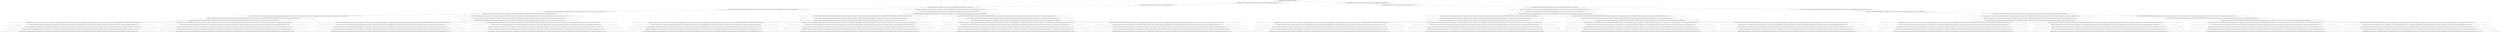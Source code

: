 Digraph G {
size = "500,500";
0 [ label = " [ 24:(handempty) 26:(free location1) 28:(free location2) ] :: (human_place plank2) :: 1" ]; 
1 [ label = " [ 8:(orientation plank2 sideways) 16:(clearplank plank2) 24:(handempty) 28:(free location2) 34:(human_placed plank2 location1) ] :: (pickup_plank_from_region yumi plank2 region_3 location1) :: 0.2" ]; 
0->1 ;
2 [ label = " [ 8:(orientation plank2 sideways) 16:(clearplank plank2) 24:(handempty) 26:(free location1) 36:(human_placed plank2 location2) ] :: (pickup_plank_from_region yumi plank2 region_3 location2) :: 0.8" ]; 
0->2 ;
3 [ label = " [ 8:(orientation plank2 sideways) 26:(free location1) 28:(free location2) 62:(ingripper plank2) ] :: (putdown_plank_vertically_ontable yumi plank2) :: 0.2" ]; 
1->3 ;
4 [ label = " [ 8:(orientation plank2 sideways) 26:(free location1) 28:(free location2) 62:(ingripper plank2) ] :: (putdown_plank_vertically_ontable yumi plank2) :: 0.8" ]; 
2->4 ;
5 [ label = " [ 6:(ontable plank2) 8:(orientation plank2 sideways) 16:(clearplank plank2) 24:(handempty) 26:(free location1) 28:(free location2) 96:(placed plank2) 104:(orientation plank2 vertical) ] :: (human_place plank1) :: 0.2" ]; 
3->5 ;
6 [ label = " [ 6:(ontable plank2) 8:(orientation plank2 sideways) 16:(clearplank plank2) 24:(handempty) 26:(free location1) 28:(free location2) 96:(placed plank2) 104:(orientation plank2 vertical) ] :: (human_place plank1) :: 0.8" ]; 
4->6 ;
7 [ label = " [ 4:(orientation plank1 sideways) 6:(ontable plank2) 8:(orientation plank2 sideways) 14:(clearplank plank1) 16:(clearplank plank2) 24:(handempty) 28:(free location2) 30:(human_placed plank1 location1) 96:(placed plank2) 104:(orientation plank2 vertical) ] :: (pickup_plank_from_region yumi plank1 region_3 location1) :: 0.04" ]; 
5->7 ;
8 [ label = " [ 4:(orientation plank1 sideways) 6:(ontable plank2) 8:(orientation plank2 sideways) 14:(clearplank plank1) 16:(clearplank plank2) 24:(handempty) 26:(free location1) 32:(human_placed plank1 location2) 96:(placed plank2) 104:(orientation plank2 vertical) ] :: (pickup_plank_from_region yumi plank1 region_3 location2) :: 0.16" ]; 
5->8 ;
9 [ label = " [ 4:(orientation plank1 sideways) 6:(ontable plank2) 8:(orientation plank2 sideways) 14:(clearplank plank1) 16:(clearplank plank2) 24:(handempty) 28:(free location2) 30:(human_placed plank1 location1) 96:(placed plank2) 104:(orientation plank2 vertical) ] :: (pickup_plank_from_region yumi plank1 region_3 location1) :: 0.16" ]; 
6->9 ;
10 [ label = " [ 4:(orientation plank1 sideways) 6:(ontable plank2) 8:(orientation plank2 sideways) 14:(clearplank plank1) 16:(clearplank plank2) 24:(handempty) 26:(free location1) 32:(human_placed plank1 location2) 96:(placed plank2) 104:(orientation plank2 vertical) ] :: (pickup_plank_from_region yumi plank1 region_3 location2) :: 0.64" ]; 
6->10 ;
11 [ label = " [ 4:(orientation plank1 sideways) 6:(ontable plank2) 8:(orientation plank2 sideways) 16:(clearplank plank2) 26:(free location1) 28:(free location2) 52:(ingripper plank1) 96:(placed plank2) 104:(orientation plank2 vertical) ] :: (putdown_plank_vertically_ontable yumi plank1) :: 0.04" ]; 
7->11 ;
12 [ label = " [ 4:(orientation plank1 sideways) 6:(ontable plank2) 8:(orientation plank2 sideways) 16:(clearplank plank2) 26:(free location1) 28:(free location2) 52:(ingripper plank1) 96:(placed plank2) 104:(orientation plank2 vertical) ] :: (putdown_plank_vertically_ontable yumi plank1) :: 0.16" ]; 
8->12 ;
13 [ label = " [ 4:(orientation plank1 sideways) 6:(ontable plank2) 8:(orientation plank2 sideways) 16:(clearplank plank2) 26:(free location1) 28:(free location2) 52:(ingripper plank1) 96:(placed plank2) 104:(orientation plank2 vertical) ] :: (putdown_plank_vertically_ontable yumi plank1) :: 0.16" ]; 
9->13 ;
14 [ label = " [ 4:(orientation plank1 sideways) 6:(ontable plank2) 8:(orientation plank2 sideways) 16:(clearplank plank2) 26:(free location1) 28:(free location2) 52:(ingripper plank1) 96:(placed plank2) 104:(orientation plank2 vertical) ] :: (putdown_plank_vertically_ontable yumi plank1) :: 0.64" ]; 
10->14 ;
15 [ label = " [ 2:(ontable plank1) 4:(orientation plank1 sideways) 6:(ontable plank2) 8:(orientation plank2 sideways) 14:(clearplank plank1) 16:(clearplank plank2) 24:(handempty) 26:(free location1) 28:(free location2) 94:(placed plank1) 96:(placed plank2) 104:(orientation plank2 vertical) 128:(orientation plank1 vertical) ] :: (human_place plank4) :: 0.04" ]; 
11->15 ;
16 [ label = " [ 2:(ontable plank1) 4:(orientation plank1 sideways) 6:(ontable plank2) 8:(orientation plank2 sideways) 14:(clearplank plank1) 16:(clearplank plank2) 24:(handempty) 26:(free location1) 28:(free location2) 94:(placed plank1) 96:(placed plank2) 104:(orientation plank2 vertical) 128:(orientation plank1 vertical) ] :: (human_place plank4) :: 0.16" ]; 
12->16 ;
17 [ label = " [ 2:(ontable plank1) 4:(orientation plank1 sideways) 6:(ontable plank2) 8:(orientation plank2 sideways) 14:(clearplank plank1) 16:(clearplank plank2) 24:(handempty) 26:(free location1) 28:(free location2) 94:(placed plank1) 96:(placed plank2) 104:(orientation plank2 vertical) 128:(orientation plank1 vertical) ] :: (human_place plank4) :: 0.16" ]; 
13->17 ;
18 [ label = " [ 2:(ontable plank1) 4:(orientation plank1 sideways) 6:(ontable plank2) 8:(orientation plank2 sideways) 14:(clearplank plank1) 16:(clearplank plank2) 24:(handempty) 26:(free location1) 28:(free location2) 94:(placed plank1) 96:(placed plank2) 104:(orientation plank2 vertical) 128:(orientation plank1 vertical) ] :: (human_place plank4) :: 0.64" ]; 
14->18 ;
19 [ label = " [ 2:(ontable plank1) 4:(orientation plank1 sideways) 6:(ontable plank2) 8:(orientation plank2 sideways) 14:(clearplank plank1) 16:(clearplank plank2) 20:(orientation plank4 sideways) 24:(handempty) 28:(free location2) 44:(human_placed plank4 location1) 46:(clearplank plank4) 94:(placed plank1) 96:(placed plank2) 104:(orientation plank2 vertical) 128:(orientation plank1 vertical) ] :: (pickup_plank_from_region yumi plank4 region_3 location1) :: 0.008" ]; 
15->19 ;
20 [ label = " [ 2:(ontable plank1) 4:(orientation plank1 sideways) 6:(ontable plank2) 8:(orientation plank2 sideways) 14:(clearplank plank1) 16:(clearplank plank2) 20:(orientation plank4 sideways) 24:(handempty) 26:(free location1) 46:(clearplank plank4) 48:(human_placed plank4 location2) 94:(placed plank1) 96:(placed plank2) 104:(orientation plank2 vertical) 128:(orientation plank1 vertical) ] :: (pickup_plank_from_region yumi plank4 region_3 location2) :: 0.032" ]; 
15->20 ;
21 [ label = " [ 2:(ontable plank1) 4:(orientation plank1 sideways) 6:(ontable plank2) 8:(orientation plank2 sideways) 14:(clearplank plank1) 16:(clearplank plank2) 20:(orientation plank4 sideways) 24:(handempty) 28:(free location2) 44:(human_placed plank4 location1) 46:(clearplank plank4) 94:(placed plank1) 96:(placed plank2) 104:(orientation plank2 vertical) 128:(orientation plank1 vertical) ] :: (pickup_plank_from_region yumi plank4 region_3 location1) :: 0.032" ]; 
16->21 ;
22 [ label = " [ 2:(ontable plank1) 4:(orientation plank1 sideways) 6:(ontable plank2) 8:(orientation plank2 sideways) 14:(clearplank plank1) 16:(clearplank plank2) 20:(orientation plank4 sideways) 24:(handempty) 26:(free location1) 46:(clearplank plank4) 48:(human_placed plank4 location2) 94:(placed plank1) 96:(placed plank2) 104:(orientation plank2 vertical) 128:(orientation plank1 vertical) ] :: (pickup_plank_from_region yumi plank4 region_3 location2) :: 0.128" ]; 
16->22 ;
23 [ label = " [ 2:(ontable plank1) 4:(orientation plank1 sideways) 6:(ontable plank2) 8:(orientation plank2 sideways) 14:(clearplank plank1) 16:(clearplank plank2) 20:(orientation plank4 sideways) 24:(handempty) 28:(free location2) 44:(human_placed plank4 location1) 46:(clearplank plank4) 94:(placed plank1) 96:(placed plank2) 104:(orientation plank2 vertical) 128:(orientation plank1 vertical) ] :: (pickup_plank_from_region yumi plank4 region_3 location1) :: 0.032" ]; 
17->23 ;
24 [ label = " [ 2:(ontable plank1) 4:(orientation plank1 sideways) 6:(ontable plank2) 8:(orientation plank2 sideways) 14:(clearplank plank1) 16:(clearplank plank2) 20:(orientation plank4 sideways) 24:(handempty) 26:(free location1) 46:(clearplank plank4) 48:(human_placed plank4 location2) 94:(placed plank1) 96:(placed plank2) 104:(orientation plank2 vertical) 128:(orientation plank1 vertical) ] :: (pickup_plank_from_region yumi plank4 region_3 location2) :: 0.128" ]; 
17->24 ;
25 [ label = " [ 2:(ontable plank1) 4:(orientation plank1 sideways) 6:(ontable plank2) 8:(orientation plank2 sideways) 14:(clearplank plank1) 16:(clearplank plank2) 20:(orientation plank4 sideways) 24:(handempty) 28:(free location2) 44:(human_placed plank4 location1) 46:(clearplank plank4) 94:(placed plank1) 96:(placed plank2) 104:(orientation plank2 vertical) 128:(orientation plank1 vertical) ] :: (pickup_plank_from_region yumi plank4 region_3 location1) :: 0.128" ]; 
18->25 ;
26 [ label = " [ 2:(ontable plank1) 4:(orientation plank1 sideways) 6:(ontable plank2) 8:(orientation plank2 sideways) 14:(clearplank plank1) 16:(clearplank plank2) 20:(orientation plank4 sideways) 24:(handempty) 26:(free location1) 46:(clearplank plank4) 48:(human_placed plank4 location2) 94:(placed plank1) 96:(placed plank2) 104:(orientation plank2 vertical) 128:(orientation plank1 vertical) ] :: (pickup_plank_from_region yumi plank4 region_3 location2) :: 0.512" ]; 
18->26 ;
27 [ label = " [ 2:(ontable plank1) 4:(orientation plank1 sideways) 6:(ontable plank2) 8:(orientation plank2 sideways) 14:(clearplank plank1) 16:(clearplank plank2) 20:(orientation plank4 sideways) 26:(free location1) 28:(free location2) 84:(ingripper plank4) 94:(placed plank1) 96:(placed plank2) 104:(orientation plank2 vertical) 128:(orientation plank1 vertical) ] :: (putdown_plank_sideways_ondoubleplank yumi plank4 plank1 plank2) :: 0.008" ]; 
19->27 ;
28 [ label = " [ 2:(ontable plank1) 4:(orientation plank1 sideways) 6:(ontable plank2) 8:(orientation plank2 sideways) 14:(clearplank plank1) 16:(clearplank plank2) 20:(orientation plank4 sideways) 26:(free location1) 28:(free location2) 84:(ingripper plank4) 94:(placed plank1) 96:(placed plank2) 104:(orientation plank2 vertical) 128:(orientation plank1 vertical) ] :: (putdown_plank_sideways_ondoubleplank yumi plank4 plank1 plank2) :: 0.032" ]; 
20->28 ;
29 [ label = " [ 2:(ontable plank1) 4:(orientation plank1 sideways) 6:(ontable plank2) 8:(orientation plank2 sideways) 14:(clearplank plank1) 16:(clearplank plank2) 20:(orientation plank4 sideways) 26:(free location1) 28:(free location2) 84:(ingripper plank4) 94:(placed plank1) 96:(placed plank2) 104:(orientation plank2 vertical) 128:(orientation plank1 vertical) ] :: (putdown_plank_sideways_ondoubleplank yumi plank4 plank1 plank2) :: 0.032" ]; 
21->29 ;
30 [ label = " [ 2:(ontable plank1) 4:(orientation plank1 sideways) 6:(ontable plank2) 8:(orientation plank2 sideways) 14:(clearplank plank1) 16:(clearplank plank2) 20:(orientation plank4 sideways) 26:(free location1) 28:(free location2) 84:(ingripper plank4) 94:(placed plank1) 96:(placed plank2) 104:(orientation plank2 vertical) 128:(orientation plank1 vertical) ] :: (putdown_plank_sideways_ondoubleplank yumi plank4 plank1 plank2) :: 0.128" ]; 
22->30 ;
31 [ label = " [ 2:(ontable plank1) 4:(orientation plank1 sideways) 6:(ontable plank2) 8:(orientation plank2 sideways) 14:(clearplank plank1) 16:(clearplank plank2) 20:(orientation plank4 sideways) 26:(free location1) 28:(free location2) 84:(ingripper plank4) 94:(placed plank1) 96:(placed plank2) 104:(orientation plank2 vertical) 128:(orientation plank1 vertical) ] :: (putdown_plank_sideways_ondoubleplank yumi plank4 plank1 plank2) :: 0.032" ]; 
23->31 ;
32 [ label = " [ 2:(ontable plank1) 4:(orientation plank1 sideways) 6:(ontable plank2) 8:(orientation plank2 sideways) 14:(clearplank plank1) 16:(clearplank plank2) 20:(orientation plank4 sideways) 26:(free location1) 28:(free location2) 84:(ingripper plank4) 94:(placed plank1) 96:(placed plank2) 104:(orientation plank2 vertical) 128:(orientation plank1 vertical) ] :: (putdown_plank_sideways_ondoubleplank yumi plank4 plank1 plank2) :: 0.128" ]; 
24->32 ;
33 [ label = " [ 2:(ontable plank1) 4:(orientation plank1 sideways) 6:(ontable plank2) 8:(orientation plank2 sideways) 14:(clearplank plank1) 16:(clearplank plank2) 20:(orientation plank4 sideways) 26:(free location1) 28:(free location2) 84:(ingripper plank4) 94:(placed plank1) 96:(placed plank2) 104:(orientation plank2 vertical) 128:(orientation plank1 vertical) ] :: (putdown_plank_sideways_ondoubleplank yumi plank4 plank1 plank2) :: 0.128" ]; 
25->33 ;
34 [ label = " [ 2:(ontable plank1) 4:(orientation plank1 sideways) 6:(ontable plank2) 8:(orientation plank2 sideways) 14:(clearplank plank1) 16:(clearplank plank2) 20:(orientation plank4 sideways) 26:(free location1) 28:(free location2) 84:(ingripper plank4) 94:(placed plank1) 96:(placed plank2) 104:(orientation plank2 vertical) 128:(orientation plank1 vertical) ] :: (putdown_plank_sideways_ondoubleplank yumi plank4 plank1 plank2) :: 0.512" ]; 
26->34 ;
35 [ label = " [ 2:(ontable plank1) 4:(orientation plank1 sideways) 6:(ontable plank2) 8:(orientation plank2 sideways) 18:(ondoubleplank plank4 plank1 plank2) 20:(orientation plank4 sideways) 24:(handempty) 26:(free location1) 28:(free location2) 46:(clearplank plank4) 94:(placed plank1) 96:(placed plank2) 104:(orientation plank2 vertical) 112:(placed plank4) 128:(orientation plank1 vertical) ] :: (human_place plank3) :: 0.008" ]; 
27->35 ;
36 [ label = " [ 2:(ontable plank1) 4:(orientation plank1 sideways) 6:(ontable plank2) 8:(orientation plank2 sideways) 18:(ondoubleplank plank4 plank1 plank2) 20:(orientation plank4 sideways) 24:(handempty) 26:(free location1) 28:(free location2) 46:(clearplank plank4) 94:(placed plank1) 96:(placed plank2) 104:(orientation plank2 vertical) 112:(placed plank4) 128:(orientation plank1 vertical) ] :: (human_place plank3) :: 0.032" ]; 
28->36 ;
37 [ label = " [ 2:(ontable plank1) 4:(orientation plank1 sideways) 6:(ontable plank2) 8:(orientation plank2 sideways) 18:(ondoubleplank plank4 plank1 plank2) 20:(orientation plank4 sideways) 24:(handempty) 26:(free location1) 28:(free location2) 46:(clearplank plank4) 94:(placed plank1) 96:(placed plank2) 104:(orientation plank2 vertical) 112:(placed plank4) 128:(orientation plank1 vertical) ] :: (human_place plank3) :: 0.032" ]; 
29->37 ;
38 [ label = " [ 2:(ontable plank1) 4:(orientation plank1 sideways) 6:(ontable plank2) 8:(orientation plank2 sideways) 18:(ondoubleplank plank4 plank1 plank2) 20:(orientation plank4 sideways) 24:(handempty) 26:(free location1) 28:(free location2) 46:(clearplank plank4) 94:(placed plank1) 96:(placed plank2) 104:(orientation plank2 vertical) 112:(placed plank4) 128:(orientation plank1 vertical) ] :: (human_place plank3) :: 0.128" ]; 
30->38 ;
39 [ label = " [ 2:(ontable plank1) 4:(orientation plank1 sideways) 6:(ontable plank2) 8:(orientation plank2 sideways) 18:(ondoubleplank plank4 plank1 plank2) 20:(orientation plank4 sideways) 24:(handempty) 26:(free location1) 28:(free location2) 46:(clearplank plank4) 94:(placed plank1) 96:(placed plank2) 104:(orientation plank2 vertical) 112:(placed plank4) 128:(orientation plank1 vertical) ] :: (human_place plank3) :: 0.032" ]; 
31->39 ;
40 [ label = " [ 2:(ontable plank1) 4:(orientation plank1 sideways) 6:(ontable plank2) 8:(orientation plank2 sideways) 18:(ondoubleplank plank4 plank1 plank2) 20:(orientation plank4 sideways) 24:(handempty) 26:(free location1) 28:(free location2) 46:(clearplank plank4) 94:(placed plank1) 96:(placed plank2) 104:(orientation plank2 vertical) 112:(placed plank4) 128:(orientation plank1 vertical) ] :: (human_place plank3) :: 0.128" ]; 
32->40 ;
41 [ label = " [ 2:(ontable plank1) 4:(orientation plank1 sideways) 6:(ontable plank2) 8:(orientation plank2 sideways) 18:(ondoubleplank plank4 plank1 plank2) 20:(orientation plank4 sideways) 24:(handempty) 26:(free location1) 28:(free location2) 46:(clearplank plank4) 94:(placed plank1) 96:(placed plank2) 104:(orientation plank2 vertical) 112:(placed plank4) 128:(orientation plank1 vertical) ] :: (human_place plank3) :: 0.128" ]; 
33->41 ;
42 [ label = " [ 2:(ontable plank1) 4:(orientation plank1 sideways) 6:(ontable plank2) 8:(orientation plank2 sideways) 18:(ondoubleplank plank4 plank1 plank2) 20:(orientation plank4 sideways) 24:(handempty) 26:(free location1) 28:(free location2) 46:(clearplank plank4) 94:(placed plank1) 96:(placed plank2) 104:(orientation plank2 vertical) 112:(placed plank4) 128:(orientation plank1 vertical) ] :: (human_place plank3) :: 0.512" ]; 
34->42 ;
43 [ label = " [ 2:(ontable plank1) 4:(orientation plank1 sideways) 6:(ontable plank2) 8:(orientation plank2 sideways) 12:(orientation plank3 sideways) 18:(ondoubleplank plank4 plank1 plank2) 20:(orientation plank4 sideways) 24:(handempty) 28:(free location2) 38:(human_placed plank3 location1) 40:(clearplank plank3) 46:(clearplank plank4) 94:(placed plank1) 96:(placed plank2) 104:(orientation plank2 vertical) 112:(placed plank4) 128:(orientation plank1 vertical) ] :: (pickup_plank_from_region yumi plank3 region_3 location1) :: 0.0016" ]; 
35->43 ;
44 [ label = " [ 2:(ontable plank1) 4:(orientation plank1 sideways) 6:(ontable plank2) 8:(orientation plank2 sideways) 12:(orientation plank3 sideways) 18:(ondoubleplank plank4 plank1 plank2) 20:(orientation plank4 sideways) 24:(handempty) 26:(free location1) 40:(clearplank plank3) 42:(human_placed plank3 location2) 46:(clearplank plank4) 94:(placed plank1) 96:(placed plank2) 104:(orientation plank2 vertical) 112:(placed plank4) 128:(orientation plank1 vertical) ] :: (pickup_plank_from_region yumi plank3 region_3 location2) :: 0.0064" ]; 
35->44 ;
45 [ label = " [ 2:(ontable plank1) 4:(orientation plank1 sideways) 6:(ontable plank2) 8:(orientation plank2 sideways) 12:(orientation plank3 sideways) 18:(ondoubleplank plank4 plank1 plank2) 20:(orientation plank4 sideways) 24:(handempty) 28:(free location2) 38:(human_placed plank3 location1) 40:(clearplank plank3) 46:(clearplank plank4) 94:(placed plank1) 96:(placed plank2) 104:(orientation plank2 vertical) 112:(placed plank4) 128:(orientation plank1 vertical) ] :: (pickup_plank_from_region yumi plank3 region_3 location1) :: 0.0064" ]; 
36->45 ;
46 [ label = " [ 2:(ontable plank1) 4:(orientation plank1 sideways) 6:(ontable plank2) 8:(orientation plank2 sideways) 12:(orientation plank3 sideways) 18:(ondoubleplank plank4 plank1 plank2) 20:(orientation plank4 sideways) 24:(handempty) 26:(free location1) 40:(clearplank plank3) 42:(human_placed plank3 location2) 46:(clearplank plank4) 94:(placed plank1) 96:(placed plank2) 104:(orientation plank2 vertical) 112:(placed plank4) 128:(orientation plank1 vertical) ] :: (pickup_plank_from_region yumi plank3 region_3 location2) :: 0.0256" ]; 
36->46 ;
47 [ label = " [ 2:(ontable plank1) 4:(orientation plank1 sideways) 6:(ontable plank2) 8:(orientation plank2 sideways) 12:(orientation plank3 sideways) 18:(ondoubleplank plank4 plank1 plank2) 20:(orientation plank4 sideways) 24:(handempty) 28:(free location2) 38:(human_placed plank3 location1) 40:(clearplank plank3) 46:(clearplank plank4) 94:(placed plank1) 96:(placed plank2) 104:(orientation plank2 vertical) 112:(placed plank4) 128:(orientation plank1 vertical) ] :: (pickup_plank_from_region yumi plank3 region_3 location1) :: 0.0064" ]; 
37->47 ;
48 [ label = " [ 2:(ontable plank1) 4:(orientation plank1 sideways) 6:(ontable plank2) 8:(orientation plank2 sideways) 12:(orientation plank3 sideways) 18:(ondoubleplank plank4 plank1 plank2) 20:(orientation plank4 sideways) 24:(handempty) 26:(free location1) 40:(clearplank plank3) 42:(human_placed plank3 location2) 46:(clearplank plank4) 94:(placed plank1) 96:(placed plank2) 104:(orientation plank2 vertical) 112:(placed plank4) 128:(orientation plank1 vertical) ] :: (pickup_plank_from_region yumi plank3 region_3 location2) :: 0.0256" ]; 
37->48 ;
49 [ label = " [ 2:(ontable plank1) 4:(orientation plank1 sideways) 6:(ontable plank2) 8:(orientation plank2 sideways) 12:(orientation plank3 sideways) 18:(ondoubleplank plank4 plank1 plank2) 20:(orientation plank4 sideways) 24:(handempty) 28:(free location2) 38:(human_placed plank3 location1) 40:(clearplank plank3) 46:(clearplank plank4) 94:(placed plank1) 96:(placed plank2) 104:(orientation plank2 vertical) 112:(placed plank4) 128:(orientation plank1 vertical) ] :: (pickup_plank_from_region yumi plank3 region_3 location1) :: 0.0256" ]; 
38->49 ;
50 [ label = " [ 2:(ontable plank1) 4:(orientation plank1 sideways) 6:(ontable plank2) 8:(orientation plank2 sideways) 12:(orientation plank3 sideways) 18:(ondoubleplank plank4 plank1 plank2) 20:(orientation plank4 sideways) 24:(handempty) 26:(free location1) 40:(clearplank plank3) 42:(human_placed plank3 location2) 46:(clearplank plank4) 94:(placed plank1) 96:(placed plank2) 104:(orientation plank2 vertical) 112:(placed plank4) 128:(orientation plank1 vertical) ] :: (pickup_plank_from_region yumi plank3 region_3 location2) :: 0.1024" ]; 
38->50 ;
51 [ label = " [ 2:(ontable plank1) 4:(orientation plank1 sideways) 6:(ontable plank2) 8:(orientation plank2 sideways) 12:(orientation plank3 sideways) 18:(ondoubleplank plank4 plank1 plank2) 20:(orientation plank4 sideways) 24:(handempty) 28:(free location2) 38:(human_placed plank3 location1) 40:(clearplank plank3) 46:(clearplank plank4) 94:(placed plank1) 96:(placed plank2) 104:(orientation plank2 vertical) 112:(placed plank4) 128:(orientation plank1 vertical) ] :: (pickup_plank_from_region yumi plank3 region_3 location1) :: 0.0064" ]; 
39->51 ;
52 [ label = " [ 2:(ontable plank1) 4:(orientation plank1 sideways) 6:(ontable plank2) 8:(orientation plank2 sideways) 12:(orientation plank3 sideways) 18:(ondoubleplank plank4 plank1 plank2) 20:(orientation plank4 sideways) 24:(handempty) 26:(free location1) 40:(clearplank plank3) 42:(human_placed plank3 location2) 46:(clearplank plank4) 94:(placed plank1) 96:(placed plank2) 104:(orientation plank2 vertical) 112:(placed plank4) 128:(orientation plank1 vertical) ] :: (pickup_plank_from_region yumi plank3 region_3 location2) :: 0.0256" ]; 
39->52 ;
53 [ label = " [ 2:(ontable plank1) 4:(orientation plank1 sideways) 6:(ontable plank2) 8:(orientation plank2 sideways) 12:(orientation plank3 sideways) 18:(ondoubleplank plank4 plank1 plank2) 20:(orientation plank4 sideways) 24:(handempty) 28:(free location2) 38:(human_placed plank3 location1) 40:(clearplank plank3) 46:(clearplank plank4) 94:(placed plank1) 96:(placed plank2) 104:(orientation plank2 vertical) 112:(placed plank4) 128:(orientation plank1 vertical) ] :: (pickup_plank_from_region yumi plank3 region_3 location1) :: 0.0256" ]; 
40->53 ;
54 [ label = " [ 2:(ontable plank1) 4:(orientation plank1 sideways) 6:(ontable plank2) 8:(orientation plank2 sideways) 12:(orientation plank3 sideways) 18:(ondoubleplank plank4 plank1 plank2) 20:(orientation plank4 sideways) 24:(handempty) 26:(free location1) 40:(clearplank plank3) 42:(human_placed plank3 location2) 46:(clearplank plank4) 94:(placed plank1) 96:(placed plank2) 104:(orientation plank2 vertical) 112:(placed plank4) 128:(orientation plank1 vertical) ] :: (pickup_plank_from_region yumi plank3 region_3 location2) :: 0.1024" ]; 
40->54 ;
55 [ label = " [ 2:(ontable plank1) 4:(orientation plank1 sideways) 6:(ontable plank2) 8:(orientation plank2 sideways) 12:(orientation plank3 sideways) 18:(ondoubleplank plank4 plank1 plank2) 20:(orientation plank4 sideways) 24:(handempty) 28:(free location2) 38:(human_placed plank3 location1) 40:(clearplank plank3) 46:(clearplank plank4) 94:(placed plank1) 96:(placed plank2) 104:(orientation plank2 vertical) 112:(placed plank4) 128:(orientation plank1 vertical) ] :: (pickup_plank_from_region yumi plank3 region_3 location1) :: 0.0256" ]; 
41->55 ;
56 [ label = " [ 2:(ontable plank1) 4:(orientation plank1 sideways) 6:(ontable plank2) 8:(orientation plank2 sideways) 12:(orientation plank3 sideways) 18:(ondoubleplank plank4 plank1 plank2) 20:(orientation plank4 sideways) 24:(handempty) 26:(free location1) 40:(clearplank plank3) 42:(human_placed plank3 location2) 46:(clearplank plank4) 94:(placed plank1) 96:(placed plank2) 104:(orientation plank2 vertical) 112:(placed plank4) 128:(orientation plank1 vertical) ] :: (pickup_plank_from_region yumi plank3 region_3 location2) :: 0.1024" ]; 
41->56 ;
57 [ label = " [ 2:(ontable plank1) 4:(orientation plank1 sideways) 6:(ontable plank2) 8:(orientation plank2 sideways) 12:(orientation plank3 sideways) 18:(ondoubleplank plank4 plank1 plank2) 20:(orientation plank4 sideways) 24:(handempty) 28:(free location2) 38:(human_placed plank3 location1) 40:(clearplank plank3) 46:(clearplank plank4) 94:(placed plank1) 96:(placed plank2) 104:(orientation plank2 vertical) 112:(placed plank4) 128:(orientation plank1 vertical) ] :: (pickup_plank_from_region yumi plank3 region_3 location1) :: 0.1024" ]; 
42->57 ;
58 [ label = " [ 2:(ontable plank1) 4:(orientation plank1 sideways) 6:(ontable plank2) 8:(orientation plank2 sideways) 12:(orientation plank3 sideways) 18:(ondoubleplank plank4 plank1 plank2) 20:(orientation plank4 sideways) 24:(handempty) 26:(free location1) 40:(clearplank plank3) 42:(human_placed plank3 location2) 46:(clearplank plank4) 94:(placed plank1) 96:(placed plank2) 104:(orientation plank2 vertical) 112:(placed plank4) 128:(orientation plank1 vertical) ] :: (pickup_plank_from_region yumi plank3 region_3 location2) :: 0.4096" ]; 
42->58 ;
59 [ label = " [ 2:(ontable plank1) 4:(orientation plank1 sideways) 6:(ontable plank2) 8:(orientation plank2 sideways) 12:(orientation plank3 sideways) 18:(ondoubleplank plank4 plank1 plank2) 20:(orientation plank4 sideways) 26:(free location1) 28:(free location2) 46:(clearplank plank4) 72:(ingripper plank3) 94:(placed plank1) 96:(placed plank2) 104:(orientation plank2 vertical) 112:(placed plank4) 128:(orientation plank1 vertical) ] :: (putdown_plank_sideways_ondoubleplank yumi plank3 plank1 plank2) :: 0.0016" ]; 
43->59 ;
60 [ label = " [ 2:(ontable plank1) 4:(orientation plank1 sideways) 6:(ontable plank2) 8:(orientation plank2 sideways) 12:(orientation plank3 sideways) 18:(ondoubleplank plank4 plank1 plank2) 20:(orientation plank4 sideways) 26:(free location1) 28:(free location2) 46:(clearplank plank4) 72:(ingripper plank3) 94:(placed plank1) 96:(placed plank2) 104:(orientation plank2 vertical) 112:(placed plank4) 128:(orientation plank1 vertical) ] :: (putdown_plank_sideways_ondoubleplank yumi plank3 plank1 plank2) :: 0.0064" ]; 
44->60 ;
61 [ label = " [ 2:(ontable plank1) 4:(orientation plank1 sideways) 6:(ontable plank2) 8:(orientation plank2 sideways) 12:(orientation plank3 sideways) 18:(ondoubleplank plank4 plank1 plank2) 20:(orientation plank4 sideways) 26:(free location1) 28:(free location2) 46:(clearplank plank4) 72:(ingripper plank3) 94:(placed plank1) 96:(placed plank2) 104:(orientation plank2 vertical) 112:(placed plank4) 128:(orientation plank1 vertical) ] :: (putdown_plank_sideways_ondoubleplank yumi plank3 plank1 plank2) :: 0.0064" ]; 
45->61 ;
62 [ label = " [ 2:(ontable plank1) 4:(orientation plank1 sideways) 6:(ontable plank2) 8:(orientation plank2 sideways) 12:(orientation plank3 sideways) 18:(ondoubleplank plank4 plank1 plank2) 20:(orientation plank4 sideways) 26:(free location1) 28:(free location2) 46:(clearplank plank4) 72:(ingripper plank3) 94:(placed plank1) 96:(placed plank2) 104:(orientation plank2 vertical) 112:(placed plank4) 128:(orientation plank1 vertical) ] :: (putdown_plank_sideways_ondoubleplank yumi plank3 plank1 plank2) :: 0.0256" ]; 
46->62 ;
63 [ label = " [ 2:(ontable plank1) 4:(orientation plank1 sideways) 6:(ontable plank2) 8:(orientation plank2 sideways) 12:(orientation plank3 sideways) 18:(ondoubleplank plank4 plank1 plank2) 20:(orientation plank4 sideways) 26:(free location1) 28:(free location2) 46:(clearplank plank4) 72:(ingripper plank3) 94:(placed plank1) 96:(placed plank2) 104:(orientation plank2 vertical) 112:(placed plank4) 128:(orientation plank1 vertical) ] :: (putdown_plank_sideways_ondoubleplank yumi plank3 plank1 plank2) :: 0.0064" ]; 
47->63 ;
64 [ label = " [ 2:(ontable plank1) 4:(orientation plank1 sideways) 6:(ontable plank2) 8:(orientation plank2 sideways) 12:(orientation plank3 sideways) 18:(ondoubleplank plank4 plank1 plank2) 20:(orientation plank4 sideways) 26:(free location1) 28:(free location2) 46:(clearplank plank4) 72:(ingripper plank3) 94:(placed plank1) 96:(placed plank2) 104:(orientation plank2 vertical) 112:(placed plank4) 128:(orientation plank1 vertical) ] :: (putdown_plank_sideways_ondoubleplank yumi plank3 plank1 plank2) :: 0.0256" ]; 
48->64 ;
65 [ label = " [ 2:(ontable plank1) 4:(orientation plank1 sideways) 6:(ontable plank2) 8:(orientation plank2 sideways) 12:(orientation plank3 sideways) 18:(ondoubleplank plank4 plank1 plank2) 20:(orientation plank4 sideways) 26:(free location1) 28:(free location2) 46:(clearplank plank4) 72:(ingripper plank3) 94:(placed plank1) 96:(placed plank2) 104:(orientation plank2 vertical) 112:(placed plank4) 128:(orientation plank1 vertical) ] :: (putdown_plank_sideways_ondoubleplank yumi plank3 plank1 plank2) :: 0.0256" ]; 
49->65 ;
66 [ label = " [ 2:(ontable plank1) 4:(orientation plank1 sideways) 6:(ontable plank2) 8:(orientation plank2 sideways) 12:(orientation plank3 sideways) 18:(ondoubleplank plank4 plank1 plank2) 20:(orientation plank4 sideways) 26:(free location1) 28:(free location2) 46:(clearplank plank4) 72:(ingripper plank3) 94:(placed plank1) 96:(placed plank2) 104:(orientation plank2 vertical) 112:(placed plank4) 128:(orientation plank1 vertical) ] :: (putdown_plank_sideways_ondoubleplank yumi plank3 plank1 plank2) :: 0.1024" ]; 
50->66 ;
67 [ label = " [ 2:(ontable plank1) 4:(orientation plank1 sideways) 6:(ontable plank2) 8:(orientation plank2 sideways) 12:(orientation plank3 sideways) 18:(ondoubleplank plank4 plank1 plank2) 20:(orientation plank4 sideways) 26:(free location1) 28:(free location2) 46:(clearplank plank4) 72:(ingripper plank3) 94:(placed plank1) 96:(placed plank2) 104:(orientation plank2 vertical) 112:(placed plank4) 128:(orientation plank1 vertical) ] :: (putdown_plank_sideways_ondoubleplank yumi plank3 plank1 plank2) :: 0.0064" ]; 
51->67 ;
68 [ label = " [ 2:(ontable plank1) 4:(orientation plank1 sideways) 6:(ontable plank2) 8:(orientation plank2 sideways) 12:(orientation plank3 sideways) 18:(ondoubleplank plank4 plank1 plank2) 20:(orientation plank4 sideways) 26:(free location1) 28:(free location2) 46:(clearplank plank4) 72:(ingripper plank3) 94:(placed plank1) 96:(placed plank2) 104:(orientation plank2 vertical) 112:(placed plank4) 128:(orientation plank1 vertical) ] :: (putdown_plank_sideways_ondoubleplank yumi plank3 plank1 plank2) :: 0.0256" ]; 
52->68 ;
69 [ label = " [ 2:(ontable plank1) 4:(orientation plank1 sideways) 6:(ontable plank2) 8:(orientation plank2 sideways) 12:(orientation plank3 sideways) 18:(ondoubleplank plank4 plank1 plank2) 20:(orientation plank4 sideways) 26:(free location1) 28:(free location2) 46:(clearplank plank4) 72:(ingripper plank3) 94:(placed plank1) 96:(placed plank2) 104:(orientation plank2 vertical) 112:(placed plank4) 128:(orientation plank1 vertical) ] :: (putdown_plank_sideways_ondoubleplank yumi plank3 plank1 plank2) :: 0.0256" ]; 
53->69 ;
70 [ label = " [ 2:(ontable plank1) 4:(orientation plank1 sideways) 6:(ontable plank2) 8:(orientation plank2 sideways) 12:(orientation plank3 sideways) 18:(ondoubleplank plank4 plank1 plank2) 20:(orientation plank4 sideways) 26:(free location1) 28:(free location2) 46:(clearplank plank4) 72:(ingripper plank3) 94:(placed plank1) 96:(placed plank2) 104:(orientation plank2 vertical) 112:(placed plank4) 128:(orientation plank1 vertical) ] :: (putdown_plank_sideways_ondoubleplank yumi plank3 plank1 plank2) :: 0.1024" ]; 
54->70 ;
71 [ label = " [ 2:(ontable plank1) 4:(orientation plank1 sideways) 6:(ontable plank2) 8:(orientation plank2 sideways) 12:(orientation plank3 sideways) 18:(ondoubleplank plank4 plank1 plank2) 20:(orientation plank4 sideways) 26:(free location1) 28:(free location2) 46:(clearplank plank4) 72:(ingripper plank3) 94:(placed plank1) 96:(placed plank2) 104:(orientation plank2 vertical) 112:(placed plank4) 128:(orientation plank1 vertical) ] :: (putdown_plank_sideways_ondoubleplank yumi plank3 plank1 plank2) :: 0.0256" ]; 
55->71 ;
72 [ label = " [ 2:(ontable plank1) 4:(orientation plank1 sideways) 6:(ontable plank2) 8:(orientation plank2 sideways) 12:(orientation plank3 sideways) 18:(ondoubleplank plank4 plank1 plank2) 20:(orientation plank4 sideways) 26:(free location1) 28:(free location2) 46:(clearplank plank4) 72:(ingripper plank3) 94:(placed plank1) 96:(placed plank2) 104:(orientation plank2 vertical) 112:(placed plank4) 128:(orientation plank1 vertical) ] :: (putdown_plank_sideways_ondoubleplank yumi plank3 plank1 plank2) :: 0.1024" ]; 
56->72 ;
73 [ label = " [ 2:(ontable plank1) 4:(orientation plank1 sideways) 6:(ontable plank2) 8:(orientation plank2 sideways) 12:(orientation plank3 sideways) 18:(ondoubleplank plank4 plank1 plank2) 20:(orientation plank4 sideways) 26:(free location1) 28:(free location2) 46:(clearplank plank4) 72:(ingripper plank3) 94:(placed plank1) 96:(placed plank2) 104:(orientation plank2 vertical) 112:(placed plank4) 128:(orientation plank1 vertical) ] :: (putdown_plank_sideways_ondoubleplank yumi plank3 plank1 plank2) :: 0.1024" ]; 
57->73 ;
74 [ label = " [ 2:(ontable plank1) 4:(orientation plank1 sideways) 6:(ontable plank2) 8:(orientation plank2 sideways) 12:(orientation plank3 sideways) 18:(ondoubleplank plank4 plank1 plank2) 20:(orientation plank4 sideways) 26:(free location1) 28:(free location2) 46:(clearplank plank4) 72:(ingripper plank3) 94:(placed plank1) 96:(placed plank2) 104:(orientation plank2 vertical) 112:(placed plank4) 128:(orientation plank1 vertical) ] :: (putdown_plank_sideways_ondoubleplank yumi plank3 plank1 plank2) :: 0.4096" ]; 
58->74 ;
75 [ label = " [ 2:(ontable plank1) 4:(orientation plank1 sideways) 6:(ontable plank2) 8:(orientation plank2 sideways) 10:(ondoubleplank plank3 plank1 plank2) 12:(orientation plank3 sideways) 18:(ondoubleplank plank4 plank1 plank2) 20:(orientation plank4 sideways) 24:(handempty) 26:(free location1) 28:(free location2) 40:(clearplank plank3) 46:(clearplank plank4) 94:(placed plank1) 96:(placed plank2) 98:(placed plank3) 104:(orientation plank2 vertical) 112:(placed plank4) 128:(orientation plank1 vertical) ] :: (back_to_init yumi) :: 0.0016" ]; 
59->75 ;
76 [ label = " [ 2:(ontable plank1) 4:(orientation plank1 sideways) 6:(ontable plank2) 8:(orientation plank2 sideways) 10:(ondoubleplank plank3 plank1 plank2) 12:(orientation plank3 sideways) 18:(ondoubleplank plank4 plank1 plank2) 20:(orientation plank4 sideways) 24:(handempty) 26:(free location1) 28:(free location2) 40:(clearplank plank3) 46:(clearplank plank4) 94:(placed plank1) 96:(placed plank2) 98:(placed plank3) 104:(orientation plank2 vertical) 112:(placed plank4) 128:(orientation plank1 vertical) ] :: (back_to_init yumi) :: 0.0064" ]; 
60->76 ;
77 [ label = " [ 2:(ontable plank1) 4:(orientation plank1 sideways) 6:(ontable plank2) 8:(orientation plank2 sideways) 10:(ondoubleplank plank3 plank1 plank2) 12:(orientation plank3 sideways) 18:(ondoubleplank plank4 plank1 plank2) 20:(orientation plank4 sideways) 24:(handempty) 26:(free location1) 28:(free location2) 40:(clearplank plank3) 46:(clearplank plank4) 94:(placed plank1) 96:(placed plank2) 98:(placed plank3) 104:(orientation plank2 vertical) 112:(placed plank4) 128:(orientation plank1 vertical) ] :: (back_to_init yumi) :: 0.0064" ]; 
61->77 ;
78 [ label = " [ 2:(ontable plank1) 4:(orientation plank1 sideways) 6:(ontable plank2) 8:(orientation plank2 sideways) 10:(ondoubleplank plank3 plank1 plank2) 12:(orientation plank3 sideways) 18:(ondoubleplank plank4 plank1 plank2) 20:(orientation plank4 sideways) 24:(handempty) 26:(free location1) 28:(free location2) 40:(clearplank plank3) 46:(clearplank plank4) 94:(placed plank1) 96:(placed plank2) 98:(placed plank3) 104:(orientation plank2 vertical) 112:(placed plank4) 128:(orientation plank1 vertical) ] :: (back_to_init yumi) :: 0.0256" ]; 
62->78 ;
79 [ label = " [ 2:(ontable plank1) 4:(orientation plank1 sideways) 6:(ontable plank2) 8:(orientation plank2 sideways) 10:(ondoubleplank plank3 plank1 plank2) 12:(orientation plank3 sideways) 18:(ondoubleplank plank4 plank1 plank2) 20:(orientation plank4 sideways) 24:(handempty) 26:(free location1) 28:(free location2) 40:(clearplank plank3) 46:(clearplank plank4) 94:(placed plank1) 96:(placed plank2) 98:(placed plank3) 104:(orientation plank2 vertical) 112:(placed plank4) 128:(orientation plank1 vertical) ] :: (back_to_init yumi) :: 0.0064" ]; 
63->79 ;
80 [ label = " [ 2:(ontable plank1) 4:(orientation plank1 sideways) 6:(ontable plank2) 8:(orientation plank2 sideways) 10:(ondoubleplank plank3 plank1 plank2) 12:(orientation plank3 sideways) 18:(ondoubleplank plank4 plank1 plank2) 20:(orientation plank4 sideways) 24:(handempty) 26:(free location1) 28:(free location2) 40:(clearplank plank3) 46:(clearplank plank4) 94:(placed plank1) 96:(placed plank2) 98:(placed plank3) 104:(orientation plank2 vertical) 112:(placed plank4) 128:(orientation plank1 vertical) ] :: (back_to_init yumi) :: 0.0256" ]; 
64->80 ;
81 [ label = " [ 2:(ontable plank1) 4:(orientation plank1 sideways) 6:(ontable plank2) 8:(orientation plank2 sideways) 10:(ondoubleplank plank3 plank1 plank2) 12:(orientation plank3 sideways) 18:(ondoubleplank plank4 plank1 plank2) 20:(orientation plank4 sideways) 24:(handempty) 26:(free location1) 28:(free location2) 40:(clearplank plank3) 46:(clearplank plank4) 94:(placed plank1) 96:(placed plank2) 98:(placed plank3) 104:(orientation plank2 vertical) 112:(placed plank4) 128:(orientation plank1 vertical) ] :: (back_to_init yumi) :: 0.0256" ]; 
65->81 ;
82 [ label = " [ 2:(ontable plank1) 4:(orientation plank1 sideways) 6:(ontable plank2) 8:(orientation plank2 sideways) 10:(ondoubleplank plank3 plank1 plank2) 12:(orientation plank3 sideways) 18:(ondoubleplank plank4 plank1 plank2) 20:(orientation plank4 sideways) 24:(handempty) 26:(free location1) 28:(free location2) 40:(clearplank plank3) 46:(clearplank plank4) 94:(placed plank1) 96:(placed plank2) 98:(placed plank3) 104:(orientation plank2 vertical) 112:(placed plank4) 128:(orientation plank1 vertical) ] :: (back_to_init yumi) :: 0.1024" ]; 
66->82 ;
83 [ label = " [ 2:(ontable plank1) 4:(orientation plank1 sideways) 6:(ontable plank2) 8:(orientation plank2 sideways) 10:(ondoubleplank plank3 plank1 plank2) 12:(orientation plank3 sideways) 18:(ondoubleplank plank4 plank1 plank2) 20:(orientation plank4 sideways) 24:(handempty) 26:(free location1) 28:(free location2) 40:(clearplank plank3) 46:(clearplank plank4) 94:(placed plank1) 96:(placed plank2) 98:(placed plank3) 104:(orientation plank2 vertical) 112:(placed plank4) 128:(orientation plank1 vertical) ] :: (back_to_init yumi) :: 0.0064" ]; 
67->83 ;
84 [ label = " [ 2:(ontable plank1) 4:(orientation plank1 sideways) 6:(ontable plank2) 8:(orientation plank2 sideways) 10:(ondoubleplank plank3 plank1 plank2) 12:(orientation plank3 sideways) 18:(ondoubleplank plank4 plank1 plank2) 20:(orientation plank4 sideways) 24:(handempty) 26:(free location1) 28:(free location2) 40:(clearplank plank3) 46:(clearplank plank4) 94:(placed plank1) 96:(placed plank2) 98:(placed plank3) 104:(orientation plank2 vertical) 112:(placed plank4) 128:(orientation plank1 vertical) ] :: (back_to_init yumi) :: 0.0256" ]; 
68->84 ;
85 [ label = " [ 2:(ontable plank1) 4:(orientation plank1 sideways) 6:(ontable plank2) 8:(orientation plank2 sideways) 10:(ondoubleplank plank3 plank1 plank2) 12:(orientation plank3 sideways) 18:(ondoubleplank plank4 plank1 plank2) 20:(orientation plank4 sideways) 24:(handempty) 26:(free location1) 28:(free location2) 40:(clearplank plank3) 46:(clearplank plank4) 94:(placed plank1) 96:(placed plank2) 98:(placed plank3) 104:(orientation plank2 vertical) 112:(placed plank4) 128:(orientation plank1 vertical) ] :: (back_to_init yumi) :: 0.0256" ]; 
69->85 ;
86 [ label = " [ 2:(ontable plank1) 4:(orientation plank1 sideways) 6:(ontable plank2) 8:(orientation plank2 sideways) 10:(ondoubleplank plank3 plank1 plank2) 12:(orientation plank3 sideways) 18:(ondoubleplank plank4 plank1 plank2) 20:(orientation plank4 sideways) 24:(handempty) 26:(free location1) 28:(free location2) 40:(clearplank plank3) 46:(clearplank plank4) 94:(placed plank1) 96:(placed plank2) 98:(placed plank3) 104:(orientation plank2 vertical) 112:(placed plank4) 128:(orientation plank1 vertical) ] :: (back_to_init yumi) :: 0.1024" ]; 
70->86 ;
87 [ label = " [ 2:(ontable plank1) 4:(orientation plank1 sideways) 6:(ontable plank2) 8:(orientation plank2 sideways) 10:(ondoubleplank plank3 plank1 plank2) 12:(orientation plank3 sideways) 18:(ondoubleplank plank4 plank1 plank2) 20:(orientation plank4 sideways) 24:(handempty) 26:(free location1) 28:(free location2) 40:(clearplank plank3) 46:(clearplank plank4) 94:(placed plank1) 96:(placed plank2) 98:(placed plank3) 104:(orientation plank2 vertical) 112:(placed plank4) 128:(orientation plank1 vertical) ] :: (back_to_init yumi) :: 0.0256" ]; 
71->87 ;
88 [ label = " [ 2:(ontable plank1) 4:(orientation plank1 sideways) 6:(ontable plank2) 8:(orientation plank2 sideways) 10:(ondoubleplank plank3 plank1 plank2) 12:(orientation plank3 sideways) 18:(ondoubleplank plank4 plank1 plank2) 20:(orientation plank4 sideways) 24:(handempty) 26:(free location1) 28:(free location2) 40:(clearplank plank3) 46:(clearplank plank4) 94:(placed plank1) 96:(placed plank2) 98:(placed plank3) 104:(orientation plank2 vertical) 112:(placed plank4) 128:(orientation plank1 vertical) ] :: (back_to_init yumi) :: 0.1024" ]; 
72->88 ;
89 [ label = " [ 2:(ontable plank1) 4:(orientation plank1 sideways) 6:(ontable plank2) 8:(orientation plank2 sideways) 10:(ondoubleplank plank3 plank1 plank2) 12:(orientation plank3 sideways) 18:(ondoubleplank plank4 plank1 plank2) 20:(orientation plank4 sideways) 24:(handempty) 26:(free location1) 28:(free location2) 40:(clearplank plank3) 46:(clearplank plank4) 94:(placed plank1) 96:(placed plank2) 98:(placed plank3) 104:(orientation plank2 vertical) 112:(placed plank4) 128:(orientation plank1 vertical) ] :: (back_to_init yumi) :: 0.1024" ]; 
73->89 ;
90 [ label = " [ 2:(ontable plank1) 4:(orientation plank1 sideways) 6:(ontable plank2) 8:(orientation plank2 sideways) 10:(ondoubleplank plank3 plank1 plank2) 12:(orientation plank3 sideways) 18:(ondoubleplank plank4 plank1 plank2) 20:(orientation plank4 sideways) 24:(handempty) 26:(free location1) 28:(free location2) 40:(clearplank plank3) 46:(clearplank plank4) 94:(placed plank1) 96:(placed plank2) 98:(placed plank3) 104:(orientation plank2 vertical) 112:(placed plank4) 128:(orientation plank1 vertical) ] :: (back_to_init yumi) :: 0.4096" ]; 
74->90 ;
91 [ label = " [ 2:(ontable plank1) 4:(orientation plank1 sideways) 6:(ontable plank2) 8:(orientation plank2 sideways) 10:(ondoubleplank plank3 plank1 plank2) 12:(orientation plank3 sideways) 18:(ondoubleplank plank4 plank1 plank2) 20:(orientation plank4 sideways) 22:(completed) 24:(handempty) 26:(free location1) 28:(free location2) 40:(clearplank plank3) 46:(clearplank plank4) 94:(placed plank1) 96:(placed plank2) 98:(placed plank3) 104:(orientation plank2 vertical) 112:(placed plank4) 128:(orientation plank1 vertical) ] :: (done) :: 0.0016" ]; 
75->91 ;
92 [ label = " [ 2:(ontable plank1) 4:(orientation plank1 sideways) 6:(ontable plank2) 8:(orientation plank2 sideways) 10:(ondoubleplank plank3 plank1 plank2) 12:(orientation plank3 sideways) 18:(ondoubleplank plank4 plank1 plank2) 20:(orientation plank4 sideways) 22:(completed) 24:(handempty) 26:(free location1) 28:(free location2) 40:(clearplank plank3) 46:(clearplank plank4) 94:(placed plank1) 96:(placed plank2) 98:(placed plank3) 104:(orientation plank2 vertical) 112:(placed plank4) 128:(orientation plank1 vertical) ] :: (done) :: 0.0064" ]; 
76->92 ;
93 [ label = " [ 2:(ontable plank1) 4:(orientation plank1 sideways) 6:(ontable plank2) 8:(orientation plank2 sideways) 10:(ondoubleplank plank3 plank1 plank2) 12:(orientation plank3 sideways) 18:(ondoubleplank plank4 plank1 plank2) 20:(orientation plank4 sideways) 22:(completed) 24:(handempty) 26:(free location1) 28:(free location2) 40:(clearplank plank3) 46:(clearplank plank4) 94:(placed plank1) 96:(placed plank2) 98:(placed plank3) 104:(orientation plank2 vertical) 112:(placed plank4) 128:(orientation plank1 vertical) ] :: (done) :: 0.0064" ]; 
77->93 ;
94 [ label = " [ 2:(ontable plank1) 4:(orientation plank1 sideways) 6:(ontable plank2) 8:(orientation plank2 sideways) 10:(ondoubleplank plank3 plank1 plank2) 12:(orientation plank3 sideways) 18:(ondoubleplank plank4 plank1 plank2) 20:(orientation plank4 sideways) 22:(completed) 24:(handempty) 26:(free location1) 28:(free location2) 40:(clearplank plank3) 46:(clearplank plank4) 94:(placed plank1) 96:(placed plank2) 98:(placed plank3) 104:(orientation plank2 vertical) 112:(placed plank4) 128:(orientation plank1 vertical) ] :: (done) :: 0.0256" ]; 
78->94 ;
95 [ label = " [ 2:(ontable plank1) 4:(orientation plank1 sideways) 6:(ontable plank2) 8:(orientation plank2 sideways) 10:(ondoubleplank plank3 plank1 plank2) 12:(orientation plank3 sideways) 18:(ondoubleplank plank4 plank1 plank2) 20:(orientation plank4 sideways) 22:(completed) 24:(handempty) 26:(free location1) 28:(free location2) 40:(clearplank plank3) 46:(clearplank plank4) 94:(placed plank1) 96:(placed plank2) 98:(placed plank3) 104:(orientation plank2 vertical) 112:(placed plank4) 128:(orientation plank1 vertical) ] :: (done) :: 0.0064" ]; 
79->95 ;
96 [ label = " [ 2:(ontable plank1) 4:(orientation plank1 sideways) 6:(ontable plank2) 8:(orientation plank2 sideways) 10:(ondoubleplank plank3 plank1 plank2) 12:(orientation plank3 sideways) 18:(ondoubleplank plank4 plank1 plank2) 20:(orientation plank4 sideways) 22:(completed) 24:(handempty) 26:(free location1) 28:(free location2) 40:(clearplank plank3) 46:(clearplank plank4) 94:(placed plank1) 96:(placed plank2) 98:(placed plank3) 104:(orientation plank2 vertical) 112:(placed plank4) 128:(orientation plank1 vertical) ] :: (done) :: 0.0256" ]; 
80->96 ;
97 [ label = " [ 2:(ontable plank1) 4:(orientation plank1 sideways) 6:(ontable plank2) 8:(orientation plank2 sideways) 10:(ondoubleplank plank3 plank1 plank2) 12:(orientation plank3 sideways) 18:(ondoubleplank plank4 plank1 plank2) 20:(orientation plank4 sideways) 22:(completed) 24:(handempty) 26:(free location1) 28:(free location2) 40:(clearplank plank3) 46:(clearplank plank4) 94:(placed plank1) 96:(placed plank2) 98:(placed plank3) 104:(orientation plank2 vertical) 112:(placed plank4) 128:(orientation plank1 vertical) ] :: (done) :: 0.0256" ]; 
81->97 ;
98 [ label = " [ 2:(ontable plank1) 4:(orientation plank1 sideways) 6:(ontable plank2) 8:(orientation plank2 sideways) 10:(ondoubleplank plank3 plank1 plank2) 12:(orientation plank3 sideways) 18:(ondoubleplank plank4 plank1 plank2) 20:(orientation plank4 sideways) 22:(completed) 24:(handempty) 26:(free location1) 28:(free location2) 40:(clearplank plank3) 46:(clearplank plank4) 94:(placed plank1) 96:(placed plank2) 98:(placed plank3) 104:(orientation plank2 vertical) 112:(placed plank4) 128:(orientation plank1 vertical) ] :: (done) :: 0.1024" ]; 
82->98 ;
99 [ label = " [ 2:(ontable plank1) 4:(orientation plank1 sideways) 6:(ontable plank2) 8:(orientation plank2 sideways) 10:(ondoubleplank plank3 plank1 plank2) 12:(orientation plank3 sideways) 18:(ondoubleplank plank4 plank1 plank2) 20:(orientation plank4 sideways) 22:(completed) 24:(handempty) 26:(free location1) 28:(free location2) 40:(clearplank plank3) 46:(clearplank plank4) 94:(placed plank1) 96:(placed plank2) 98:(placed plank3) 104:(orientation plank2 vertical) 112:(placed plank4) 128:(orientation plank1 vertical) ] :: (done) :: 0.0064" ]; 
83->99 ;
100 [ label = " [ 2:(ontable plank1) 4:(orientation plank1 sideways) 6:(ontable plank2) 8:(orientation plank2 sideways) 10:(ondoubleplank plank3 plank1 plank2) 12:(orientation plank3 sideways) 18:(ondoubleplank plank4 plank1 plank2) 20:(orientation plank4 sideways) 22:(completed) 24:(handempty) 26:(free location1) 28:(free location2) 40:(clearplank plank3) 46:(clearplank plank4) 94:(placed plank1) 96:(placed plank2) 98:(placed plank3) 104:(orientation plank2 vertical) 112:(placed plank4) 128:(orientation plank1 vertical) ] :: (done) :: 0.0256" ]; 
84->100 ;
101 [ label = " [ 2:(ontable plank1) 4:(orientation plank1 sideways) 6:(ontable plank2) 8:(orientation plank2 sideways) 10:(ondoubleplank plank3 plank1 plank2) 12:(orientation plank3 sideways) 18:(ondoubleplank plank4 plank1 plank2) 20:(orientation plank4 sideways) 22:(completed) 24:(handempty) 26:(free location1) 28:(free location2) 40:(clearplank plank3) 46:(clearplank plank4) 94:(placed plank1) 96:(placed plank2) 98:(placed plank3) 104:(orientation plank2 vertical) 112:(placed plank4) 128:(orientation plank1 vertical) ] :: (done) :: 0.0256" ]; 
85->101 ;
102 [ label = " [ 2:(ontable plank1) 4:(orientation plank1 sideways) 6:(ontable plank2) 8:(orientation plank2 sideways) 10:(ondoubleplank plank3 plank1 plank2) 12:(orientation plank3 sideways) 18:(ondoubleplank plank4 plank1 plank2) 20:(orientation plank4 sideways) 22:(completed) 24:(handempty) 26:(free location1) 28:(free location2) 40:(clearplank plank3) 46:(clearplank plank4) 94:(placed plank1) 96:(placed plank2) 98:(placed plank3) 104:(orientation plank2 vertical) 112:(placed plank4) 128:(orientation plank1 vertical) ] :: (done) :: 0.1024" ]; 
86->102 ;
103 [ label = " [ 2:(ontable plank1) 4:(orientation plank1 sideways) 6:(ontable plank2) 8:(orientation plank2 sideways) 10:(ondoubleplank plank3 plank1 plank2) 12:(orientation plank3 sideways) 18:(ondoubleplank plank4 plank1 plank2) 20:(orientation plank4 sideways) 22:(completed) 24:(handempty) 26:(free location1) 28:(free location2) 40:(clearplank plank3) 46:(clearplank plank4) 94:(placed plank1) 96:(placed plank2) 98:(placed plank3) 104:(orientation plank2 vertical) 112:(placed plank4) 128:(orientation plank1 vertical) ] :: (done) :: 0.0256" ]; 
87->103 ;
104 [ label = " [ 2:(ontable plank1) 4:(orientation plank1 sideways) 6:(ontable plank2) 8:(orientation plank2 sideways) 10:(ondoubleplank plank3 plank1 plank2) 12:(orientation plank3 sideways) 18:(ondoubleplank plank4 plank1 plank2) 20:(orientation plank4 sideways) 22:(completed) 24:(handempty) 26:(free location1) 28:(free location2) 40:(clearplank plank3) 46:(clearplank plank4) 94:(placed plank1) 96:(placed plank2) 98:(placed plank3) 104:(orientation plank2 vertical) 112:(placed plank4) 128:(orientation plank1 vertical) ] :: (done) :: 0.1024" ]; 
88->104 ;
105 [ label = " [ 2:(ontable plank1) 4:(orientation plank1 sideways) 6:(ontable plank2) 8:(orientation plank2 sideways) 10:(ondoubleplank plank3 plank1 plank2) 12:(orientation plank3 sideways) 18:(ondoubleplank plank4 plank1 plank2) 20:(orientation plank4 sideways) 22:(completed) 24:(handempty) 26:(free location1) 28:(free location2) 40:(clearplank plank3) 46:(clearplank plank4) 94:(placed plank1) 96:(placed plank2) 98:(placed plank3) 104:(orientation plank2 vertical) 112:(placed plank4) 128:(orientation plank1 vertical) ] :: (done) :: 0.1024" ]; 
89->105 ;
106 [ label = " [ 2:(ontable plank1) 4:(orientation plank1 sideways) 6:(ontable plank2) 8:(orientation plank2 sideways) 10:(ondoubleplank plank3 plank1 plank2) 12:(orientation plank3 sideways) 18:(ondoubleplank plank4 plank1 plank2) 20:(orientation plank4 sideways) 22:(completed) 24:(handempty) 26:(free location1) 28:(free location2) 40:(clearplank plank3) 46:(clearplank plank4) 94:(placed plank1) 96:(placed plank2) 98:(placed plank3) 104:(orientation plank2 vertical) 112:(placed plank4) 128:(orientation plank1 vertical) ] :: (done) :: 0.4096" ]; 
90->106 ;
107 [ label = " [ 0:(terminated) 2:(ontable plank1) 4:(orientation plank1 sideways) 6:(ontable plank2) 8:(orientation plank2 sideways) 10:(ondoubleplank plank3 plank1 plank2) 12:(orientation plank3 sideways) 18:(ondoubleplank plank4 plank1 plank2) 20:(orientation plank4 sideways) 22:(completed) 24:(handempty) 26:(free location1) 28:(free location2) 40:(clearplank plank3) 46:(clearplank plank4) 94:(placed plank1) 96:(placed plank2) 98:(placed plank3) 104:(orientation plank2 vertical) 112:(placed plank4) 128:(orientation plank1 vertical) ] :: STOP :: 0.0016"  ];
91->107 [shape=box,style=filled,color=".7 .3 1.0"];
108 [ label = " [ 0:(terminated) 2:(ontable plank1) 4:(orientation plank1 sideways) 6:(ontable plank2) 8:(orientation plank2 sideways) 10:(ondoubleplank plank3 plank1 plank2) 12:(orientation plank3 sideways) 18:(ondoubleplank plank4 plank1 plank2) 20:(orientation plank4 sideways) 22:(completed) 24:(handempty) 26:(free location1) 28:(free location2) 40:(clearplank plank3) 46:(clearplank plank4) 94:(placed plank1) 96:(placed plank2) 98:(placed plank3) 104:(orientation plank2 vertical) 112:(placed plank4) 128:(orientation plank1 vertical) ] :: STOP :: 0.0064"  ];
92->108 [shape=box,style=filled,color=".7 .3 1.0"];
109 [ label = " [ 0:(terminated) 2:(ontable plank1) 4:(orientation plank1 sideways) 6:(ontable plank2) 8:(orientation plank2 sideways) 10:(ondoubleplank plank3 plank1 plank2) 12:(orientation plank3 sideways) 18:(ondoubleplank plank4 plank1 plank2) 20:(orientation plank4 sideways) 22:(completed) 24:(handempty) 26:(free location1) 28:(free location2) 40:(clearplank plank3) 46:(clearplank plank4) 94:(placed plank1) 96:(placed plank2) 98:(placed plank3) 104:(orientation plank2 vertical) 112:(placed plank4) 128:(orientation plank1 vertical) ] :: STOP :: 0.0064"  ];
93->109 [shape=box,style=filled,color=".7 .3 1.0"];
110 [ label = " [ 0:(terminated) 2:(ontable plank1) 4:(orientation plank1 sideways) 6:(ontable plank2) 8:(orientation plank2 sideways) 10:(ondoubleplank plank3 plank1 plank2) 12:(orientation plank3 sideways) 18:(ondoubleplank plank4 plank1 plank2) 20:(orientation plank4 sideways) 22:(completed) 24:(handempty) 26:(free location1) 28:(free location2) 40:(clearplank plank3) 46:(clearplank plank4) 94:(placed plank1) 96:(placed plank2) 98:(placed plank3) 104:(orientation plank2 vertical) 112:(placed plank4) 128:(orientation plank1 vertical) ] :: STOP :: 0.0256"  ];
94->110 [shape=box,style=filled,color=".7 .3 1.0"];
111 [ label = " [ 0:(terminated) 2:(ontable plank1) 4:(orientation plank1 sideways) 6:(ontable plank2) 8:(orientation plank2 sideways) 10:(ondoubleplank plank3 plank1 plank2) 12:(orientation plank3 sideways) 18:(ondoubleplank plank4 plank1 plank2) 20:(orientation plank4 sideways) 22:(completed) 24:(handempty) 26:(free location1) 28:(free location2) 40:(clearplank plank3) 46:(clearplank plank4) 94:(placed plank1) 96:(placed plank2) 98:(placed plank3) 104:(orientation plank2 vertical) 112:(placed plank4) 128:(orientation plank1 vertical) ] :: STOP :: 0.0064"  ];
95->111 [shape=box,style=filled,color=".7 .3 1.0"];
112 [ label = " [ 0:(terminated) 2:(ontable plank1) 4:(orientation plank1 sideways) 6:(ontable plank2) 8:(orientation plank2 sideways) 10:(ondoubleplank plank3 plank1 plank2) 12:(orientation plank3 sideways) 18:(ondoubleplank plank4 plank1 plank2) 20:(orientation plank4 sideways) 22:(completed) 24:(handempty) 26:(free location1) 28:(free location2) 40:(clearplank plank3) 46:(clearplank plank4) 94:(placed plank1) 96:(placed plank2) 98:(placed plank3) 104:(orientation plank2 vertical) 112:(placed plank4) 128:(orientation plank1 vertical) ] :: STOP :: 0.0256"  ];
96->112 [shape=box,style=filled,color=".7 .3 1.0"];
113 [ label = " [ 0:(terminated) 2:(ontable plank1) 4:(orientation plank1 sideways) 6:(ontable plank2) 8:(orientation plank2 sideways) 10:(ondoubleplank plank3 plank1 plank2) 12:(orientation plank3 sideways) 18:(ondoubleplank plank4 plank1 plank2) 20:(orientation plank4 sideways) 22:(completed) 24:(handempty) 26:(free location1) 28:(free location2) 40:(clearplank plank3) 46:(clearplank plank4) 94:(placed plank1) 96:(placed plank2) 98:(placed plank3) 104:(orientation plank2 vertical) 112:(placed plank4) 128:(orientation plank1 vertical) ] :: STOP :: 0.0256"  ];
97->113 [shape=box,style=filled,color=".7 .3 1.0"];
114 [ label = " [ 0:(terminated) 2:(ontable plank1) 4:(orientation plank1 sideways) 6:(ontable plank2) 8:(orientation plank2 sideways) 10:(ondoubleplank plank3 plank1 plank2) 12:(orientation plank3 sideways) 18:(ondoubleplank plank4 plank1 plank2) 20:(orientation plank4 sideways) 22:(completed) 24:(handempty) 26:(free location1) 28:(free location2) 40:(clearplank plank3) 46:(clearplank plank4) 94:(placed plank1) 96:(placed plank2) 98:(placed plank3) 104:(orientation plank2 vertical) 112:(placed plank4) 128:(orientation plank1 vertical) ] :: STOP :: 0.1024"  ];
98->114 [shape=box,style=filled,color=".7 .3 1.0"];
115 [ label = " [ 0:(terminated) 2:(ontable plank1) 4:(orientation plank1 sideways) 6:(ontable plank2) 8:(orientation plank2 sideways) 10:(ondoubleplank plank3 plank1 plank2) 12:(orientation plank3 sideways) 18:(ondoubleplank plank4 plank1 plank2) 20:(orientation plank4 sideways) 22:(completed) 24:(handempty) 26:(free location1) 28:(free location2) 40:(clearplank plank3) 46:(clearplank plank4) 94:(placed plank1) 96:(placed plank2) 98:(placed plank3) 104:(orientation plank2 vertical) 112:(placed plank4) 128:(orientation plank1 vertical) ] :: STOP :: 0.0064"  ];
99->115 [shape=box,style=filled,color=".7 .3 1.0"];
116 [ label = " [ 0:(terminated) 2:(ontable plank1) 4:(orientation plank1 sideways) 6:(ontable plank2) 8:(orientation plank2 sideways) 10:(ondoubleplank plank3 plank1 plank2) 12:(orientation plank3 sideways) 18:(ondoubleplank plank4 plank1 plank2) 20:(orientation plank4 sideways) 22:(completed) 24:(handempty) 26:(free location1) 28:(free location2) 40:(clearplank plank3) 46:(clearplank plank4) 94:(placed plank1) 96:(placed plank2) 98:(placed plank3) 104:(orientation plank2 vertical) 112:(placed plank4) 128:(orientation plank1 vertical) ] :: STOP :: 0.0256"  ];
100->116 [shape=box,style=filled,color=".7 .3 1.0"];
117 [ label = " [ 0:(terminated) 2:(ontable plank1) 4:(orientation plank1 sideways) 6:(ontable plank2) 8:(orientation plank2 sideways) 10:(ondoubleplank plank3 plank1 plank2) 12:(orientation plank3 sideways) 18:(ondoubleplank plank4 plank1 plank2) 20:(orientation plank4 sideways) 22:(completed) 24:(handempty) 26:(free location1) 28:(free location2) 40:(clearplank plank3) 46:(clearplank plank4) 94:(placed plank1) 96:(placed plank2) 98:(placed plank3) 104:(orientation plank2 vertical) 112:(placed plank4) 128:(orientation plank1 vertical) ] :: STOP :: 0.0256"  ];
101->117 [shape=box,style=filled,color=".7 .3 1.0"];
118 [ label = " [ 0:(terminated) 2:(ontable plank1) 4:(orientation plank1 sideways) 6:(ontable plank2) 8:(orientation plank2 sideways) 10:(ondoubleplank plank3 plank1 plank2) 12:(orientation plank3 sideways) 18:(ondoubleplank plank4 plank1 plank2) 20:(orientation plank4 sideways) 22:(completed) 24:(handempty) 26:(free location1) 28:(free location2) 40:(clearplank plank3) 46:(clearplank plank4) 94:(placed plank1) 96:(placed plank2) 98:(placed plank3) 104:(orientation plank2 vertical) 112:(placed plank4) 128:(orientation plank1 vertical) ] :: STOP :: 0.1024"  ];
102->118 [shape=box,style=filled,color=".7 .3 1.0"];
119 [ label = " [ 0:(terminated) 2:(ontable plank1) 4:(orientation plank1 sideways) 6:(ontable plank2) 8:(orientation plank2 sideways) 10:(ondoubleplank plank3 plank1 plank2) 12:(orientation plank3 sideways) 18:(ondoubleplank plank4 plank1 plank2) 20:(orientation plank4 sideways) 22:(completed) 24:(handempty) 26:(free location1) 28:(free location2) 40:(clearplank plank3) 46:(clearplank plank4) 94:(placed plank1) 96:(placed plank2) 98:(placed plank3) 104:(orientation plank2 vertical) 112:(placed plank4) 128:(orientation plank1 vertical) ] :: STOP :: 0.0256"  ];
103->119 [shape=box,style=filled,color=".7 .3 1.0"];
120 [ label = " [ 0:(terminated) 2:(ontable plank1) 4:(orientation plank1 sideways) 6:(ontable plank2) 8:(orientation plank2 sideways) 10:(ondoubleplank plank3 plank1 plank2) 12:(orientation plank3 sideways) 18:(ondoubleplank plank4 plank1 plank2) 20:(orientation plank4 sideways) 22:(completed) 24:(handempty) 26:(free location1) 28:(free location2) 40:(clearplank plank3) 46:(clearplank plank4) 94:(placed plank1) 96:(placed plank2) 98:(placed plank3) 104:(orientation plank2 vertical) 112:(placed plank4) 128:(orientation plank1 vertical) ] :: STOP :: 0.1024"  ];
104->120 [shape=box,style=filled,color=".7 .3 1.0"];
121 [ label = " [ 0:(terminated) 2:(ontable plank1) 4:(orientation plank1 sideways) 6:(ontable plank2) 8:(orientation plank2 sideways) 10:(ondoubleplank plank3 plank1 plank2) 12:(orientation plank3 sideways) 18:(ondoubleplank plank4 plank1 plank2) 20:(orientation plank4 sideways) 22:(completed) 24:(handempty) 26:(free location1) 28:(free location2) 40:(clearplank plank3) 46:(clearplank plank4) 94:(placed plank1) 96:(placed plank2) 98:(placed plank3) 104:(orientation plank2 vertical) 112:(placed plank4) 128:(orientation plank1 vertical) ] :: STOP :: 0.1024"  ];
105->121 [shape=box,style=filled,color=".7 .3 1.0"];
122 [ label = " [ 0:(terminated) 2:(ontable plank1) 4:(orientation plank1 sideways) 6:(ontable plank2) 8:(orientation plank2 sideways) 10:(ondoubleplank plank3 plank1 plank2) 12:(orientation plank3 sideways) 18:(ondoubleplank plank4 plank1 plank2) 20:(orientation plank4 sideways) 22:(completed) 24:(handempty) 26:(free location1) 28:(free location2) 40:(clearplank plank3) 46:(clearplank plank4) 94:(placed plank1) 96:(placed plank2) 98:(placed plank3) 104:(orientation plank2 vertical) 112:(placed plank4) 128:(orientation plank1 vertical) ] :: STOP :: 0.4096"  ];
106->122 [shape=box,style=filled,color=".7 .3 1.0"];
}
# Cost: 13
